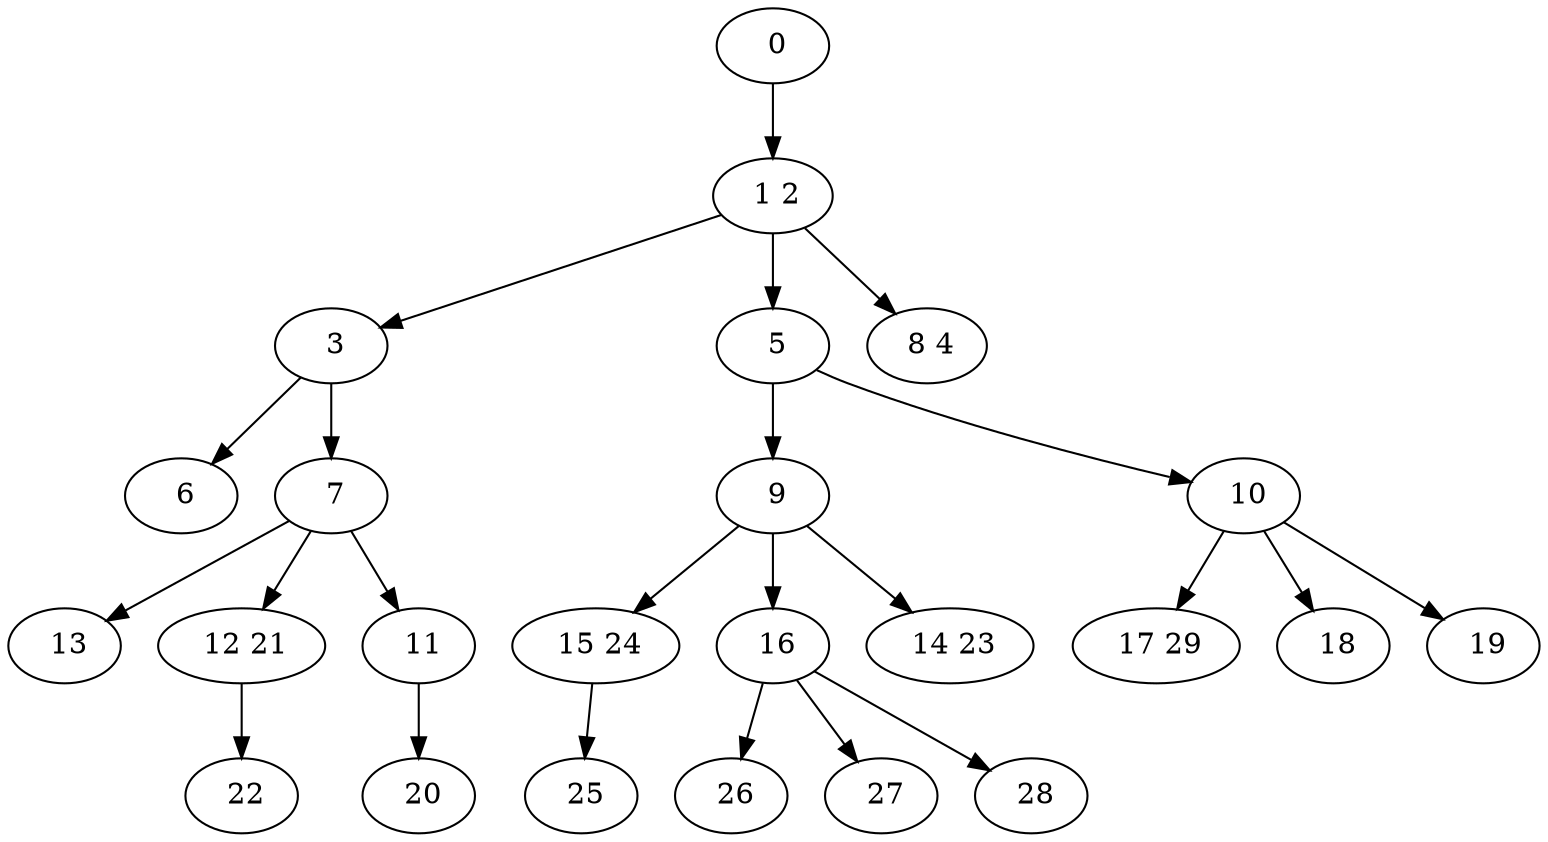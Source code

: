 digraph mytree {
" 0" -> " 1 2";
" 1 2" -> " 3";
" 1 2" -> " 5";
" 1 2" -> " 8 4";
" 3" -> " 6";
" 3" -> " 7";
" 6";
" 7" -> " 13";
" 7" -> " 12 21";
" 7" -> " 11";
" 5" -> " 9";
" 5" -> " 10";
" 9" -> " 15 24";
" 9" -> " 16";
" 9" -> " 14 23";
" 10" -> " 17 29";
" 10" -> " 18";
" 10" -> " 19";
" 13";
" 12 21" -> " 22";
" 11" -> " 20";
" 20";
" 22";
" 15 24" -> " 25";
" 16" -> " 26";
" 16" -> " 27";
" 16" -> " 28";
" 14 23";
" 17 29";
" 18";
" 19";
" 25";
" 26";
" 27";
" 28";
" 8 4";
}
